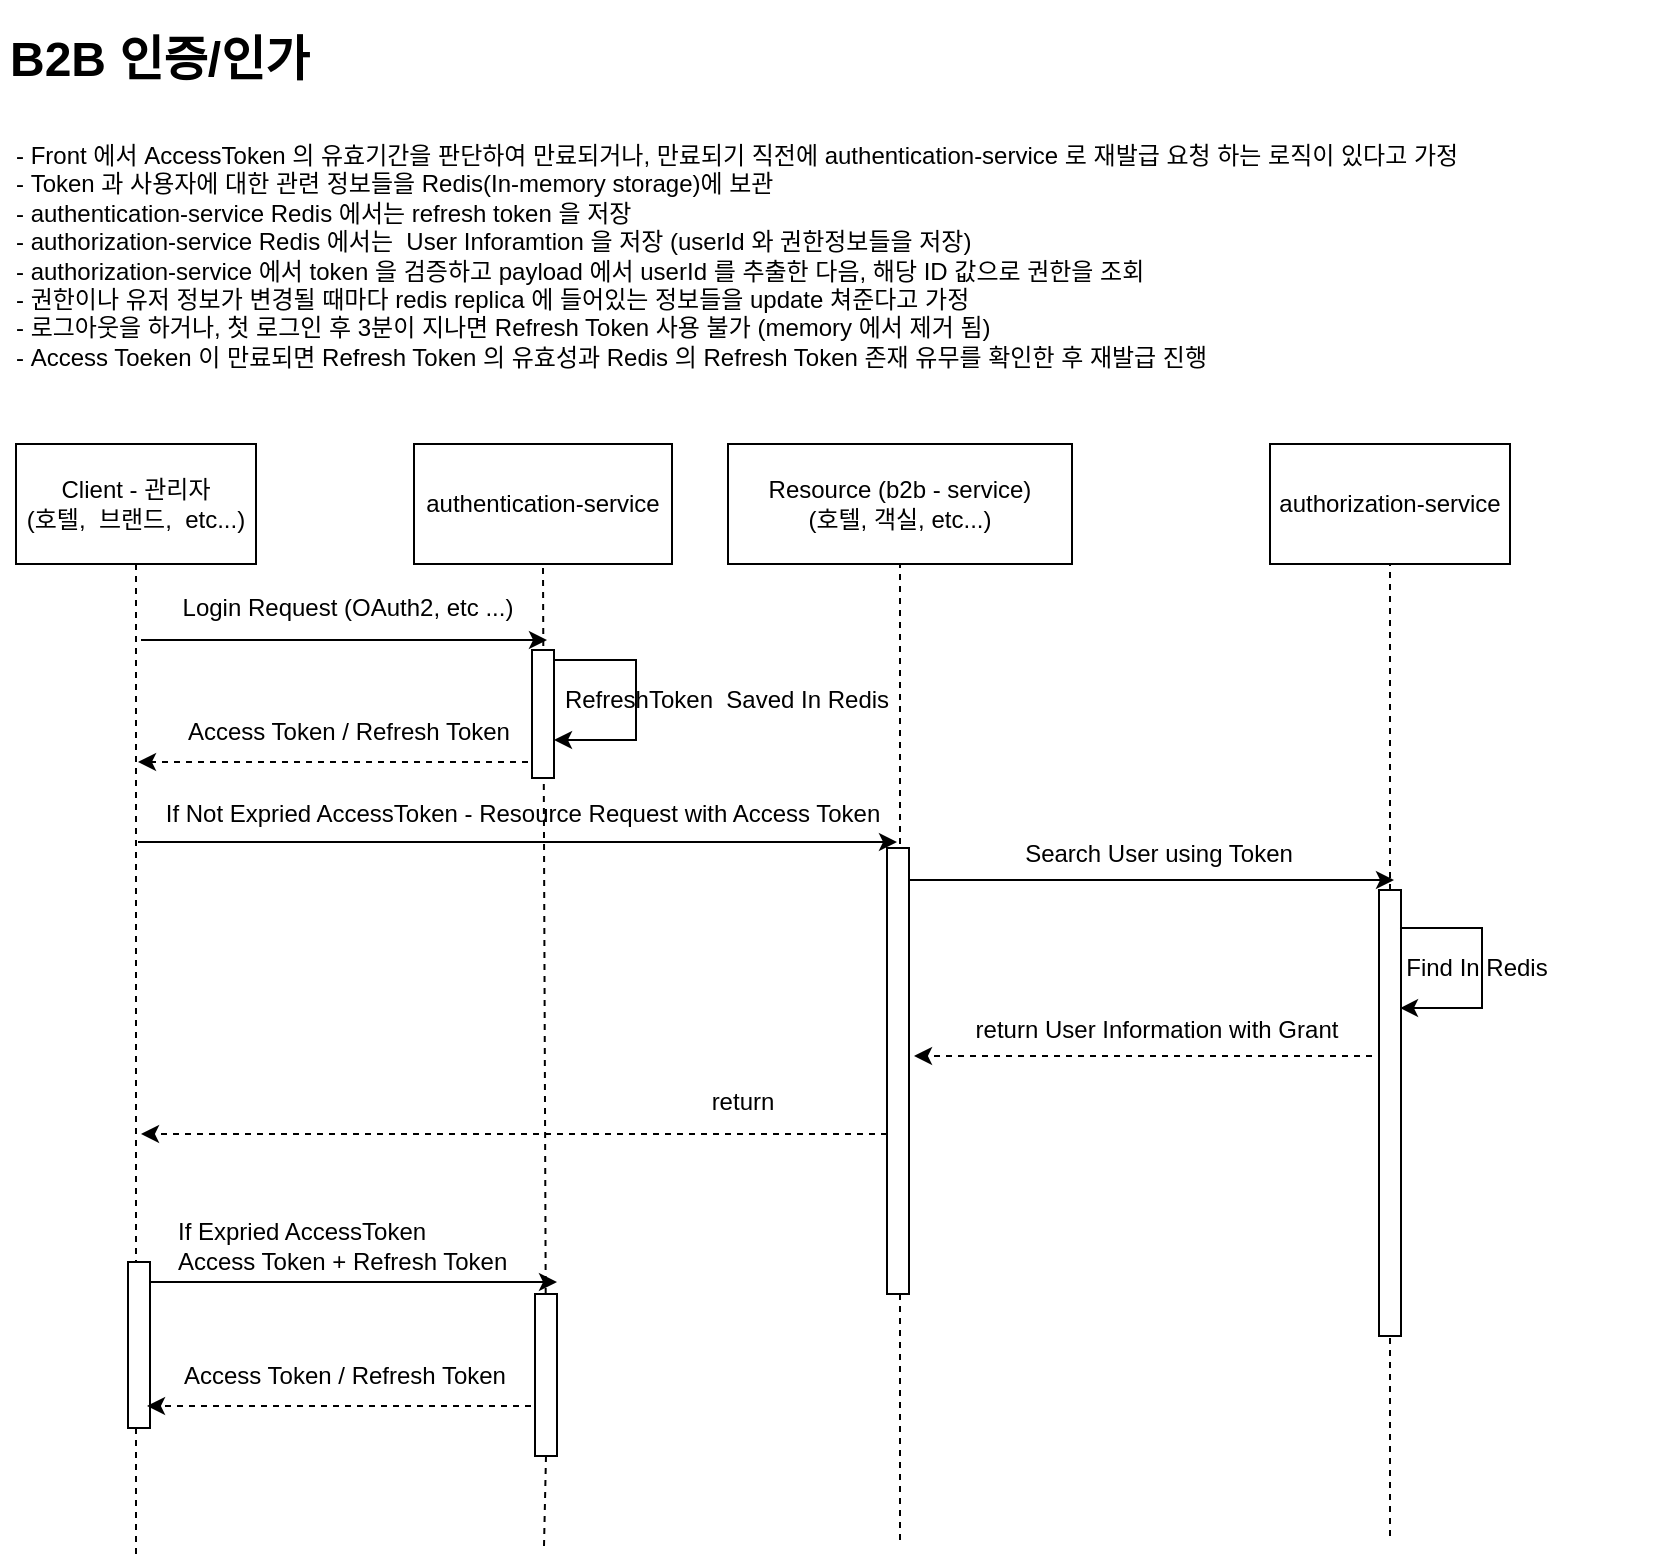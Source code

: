 <mxfile version="17.4.1" type="github">
  <diagram id="IrGgiRlmW6_dUhyTT4IY" name="Page-1">
    <mxGraphModel dx="1422" dy="1923" grid="0" gridSize="10" guides="1" tooltips="1" connect="1" arrows="1" fold="1" page="1" pageScale="1" pageWidth="827" pageHeight="1169" math="0" shadow="0">
      <root>
        <mxCell id="0" />
        <mxCell id="1" parent="0" />
        <mxCell id="iuF1NLF-qFcUfZnnZ7mx-3" value="authentication-service" style="rounded=0;whiteSpace=wrap;html=1;" parent="1" vertex="1">
          <mxGeometry x="226" y="-934" width="129" height="60" as="geometry" />
        </mxCell>
        <mxCell id="iuF1NLF-qFcUfZnnZ7mx-5" value="authorization-service" style="rounded=0;whiteSpace=wrap;html=1;labelBackgroundColor=default;" parent="1" vertex="1">
          <mxGeometry x="654" y="-934" width="120" height="60" as="geometry" />
        </mxCell>
        <mxCell id="iuF1NLF-qFcUfZnnZ7mx-6" value="Client - 관리자&lt;br&gt;(호텔,&amp;nbsp; 브랜드,&amp;nbsp; etc...)" style="rounded=0;whiteSpace=wrap;html=1;" parent="1" vertex="1">
          <mxGeometry x="27" y="-934" width="120" height="60" as="geometry" />
        </mxCell>
        <mxCell id="iuF1NLF-qFcUfZnnZ7mx-10" value="&lt;h1&gt;B2B 인증/인가&lt;/h1&gt;" style="text;html=1;strokeColor=none;fillColor=none;spacing=5;spacingTop=-20;whiteSpace=wrap;overflow=hidden;rounded=0;" parent="1" vertex="1">
          <mxGeometry x="19" y="-1146" width="403" height="43" as="geometry" />
        </mxCell>
        <mxCell id="iuF1NLF-qFcUfZnnZ7mx-11" value="Resource (b2b - service)&lt;br&gt;(호텔, 객실, etc...)" style="rounded=0;whiteSpace=wrap;html=1;" parent="1" vertex="1">
          <mxGeometry x="383" y="-934" width="172" height="60" as="geometry" />
        </mxCell>
        <mxCell id="iuF1NLF-qFcUfZnnZ7mx-13" value="" style="endArrow=none;dashed=1;html=1;rounded=0;entryX=0.5;entryY=1;entryDx=0;entryDy=0;" parent="1" target="iuF1NLF-qFcUfZnnZ7mx-6" edge="1">
          <mxGeometry width="50" height="50" relative="1" as="geometry">
            <mxPoint x="87" y="-379" as="sourcePoint" />
            <mxPoint x="77" y="-787" as="targetPoint" />
          </mxGeometry>
        </mxCell>
        <mxCell id="iuF1NLF-qFcUfZnnZ7mx-16" value="" style="endArrow=none;dashed=1;html=1;rounded=0;entryX=0.5;entryY=1;entryDx=0;entryDy=0;startArrow=none;" parent="1" target="iuF1NLF-qFcUfZnnZ7mx-3" edge="1" source="XttH_GJxqyAqiv7cMvlf-16">
          <mxGeometry width="50" height="50" relative="1" as="geometry">
            <mxPoint x="291" y="-383" as="sourcePoint" />
            <mxPoint x="290" y="-865" as="targetPoint" />
          </mxGeometry>
        </mxCell>
        <mxCell id="iuF1NLF-qFcUfZnnZ7mx-17" value="" style="endArrow=none;dashed=1;html=1;rounded=0;entryX=0.5;entryY=1;entryDx=0;entryDy=0;" parent="1" target="iuF1NLF-qFcUfZnnZ7mx-11" edge="1">
          <mxGeometry width="50" height="50" relative="1" as="geometry">
            <mxPoint x="469" y="-386" as="sourcePoint" />
            <mxPoint x="383" y="-653" as="targetPoint" />
          </mxGeometry>
        </mxCell>
        <mxCell id="iuF1NLF-qFcUfZnnZ7mx-18" value="" style="endArrow=none;dashed=1;html=1;rounded=0;entryX=0.5;entryY=1;entryDx=0;entryDy=0;startArrow=none;" parent="1" target="iuF1NLF-qFcUfZnnZ7mx-5" edge="1" source="XttH_GJxqyAqiv7cMvlf-25">
          <mxGeometry width="50" height="50" relative="1" as="geometry">
            <mxPoint x="714" y="-388" as="sourcePoint" />
            <mxPoint x="433" y="-653" as="targetPoint" />
          </mxGeometry>
        </mxCell>
        <mxCell id="iuF1NLF-qFcUfZnnZ7mx-19" value="" style="endArrow=classic;html=1;rounded=0;" parent="1" edge="1">
          <mxGeometry width="50" height="50" relative="1" as="geometry">
            <mxPoint x="89.5" y="-836" as="sourcePoint" />
            <mxPoint x="292.5" y="-836" as="targetPoint" />
          </mxGeometry>
        </mxCell>
        <mxCell id="iuF1NLF-qFcUfZnnZ7mx-20" value="Login Request (OAuth2, etc ...)" style="text;html=1;strokeColor=none;fillColor=none;align=center;verticalAlign=middle;whiteSpace=wrap;rounded=0;" parent="1" vertex="1">
          <mxGeometry x="104" y="-863" width="178" height="21" as="geometry" />
        </mxCell>
        <mxCell id="iuF1NLF-qFcUfZnnZ7mx-22" value="" style="rounded=0;whiteSpace=wrap;html=1;" parent="1" vertex="1">
          <mxGeometry x="285" y="-831" width="11" height="64" as="geometry" />
        </mxCell>
        <mxCell id="iuF1NLF-qFcUfZnnZ7mx-29" value="Access Token / Refresh Token" style="text;html=1;strokeColor=none;fillColor=none;align=center;verticalAlign=middle;whiteSpace=wrap;rounded=0;" parent="1" vertex="1">
          <mxGeometry x="107.5" y="-801" width="171" height="21" as="geometry" />
        </mxCell>
        <mxCell id="iuF1NLF-qFcUfZnnZ7mx-32" value="" style="endArrow=classic;html=1;rounded=0;" parent="1" edge="1">
          <mxGeometry width="50" height="50" relative="1" as="geometry">
            <mxPoint x="88" y="-735" as="sourcePoint" />
            <mxPoint x="467.5" y="-735" as="targetPoint" />
          </mxGeometry>
        </mxCell>
        <mxCell id="iuF1NLF-qFcUfZnnZ7mx-33" value="If Not Expried AccessToken - Resource Request with Access Token" style="text;html=1;strokeColor=none;fillColor=none;align=center;verticalAlign=middle;whiteSpace=wrap;rounded=0;" parent="1" vertex="1">
          <mxGeometry x="97.5" y="-758" width="365" height="18" as="geometry" />
        </mxCell>
        <mxCell id="iuF1NLF-qFcUfZnnZ7mx-34" value="" style="rounded=0;whiteSpace=wrap;html=1;" parent="1" vertex="1">
          <mxGeometry x="462.5" y="-732" width="11" height="223" as="geometry" />
        </mxCell>
        <mxCell id="XttH_GJxqyAqiv7cMvlf-6" value="" style="endArrow=classic;html=1;rounded=0;dashed=1;" edge="1" parent="1">
          <mxGeometry width="50" height="50" relative="1" as="geometry">
            <mxPoint x="283" y="-775" as="sourcePoint" />
            <mxPoint x="88" y="-775" as="targetPoint" />
          </mxGeometry>
        </mxCell>
        <mxCell id="XttH_GJxqyAqiv7cMvlf-8" value="- Front 에서 AccessToken 의 유효기간을 판단하여 만료되거나, 만료되기 직전에 authentication-service 로 재발급 요청 하는 로직이 있다고 가정&lt;br&gt;- Token 과 사용자에 대한 관련 정보들을 Redis(In-memory storage)에 보관&lt;br&gt;- authentication-service Redis 에서는 refresh token 을 저장&lt;br&gt;- authorization-service Redis 에서는&amp;nbsp; User Inforamtion 을 저장 (userId 와 권한정보들을 저장)&lt;br&gt;- authorization-service 에서 token 을 검증하고 payload 에서 userId 를 추출한 다음, 해당 ID 값으로 권한을 조회&lt;br&gt;- 권한이나 유저 정보가 변경될 때마다 redis replica 에 들어있는 정보들을 update 쳐준다고 가정&lt;br&gt;- 로그아웃을 하거나, 첫 로그인 후 3분이 지나면 Refresh Token 사용 불가 (memory 에서 제거 됨)&lt;br&gt;- Access Toeken 이 만료되면 Refresh Token 의 유효성과 Redis 의 Refresh Token 존재 유무를 확인한 후 재발급 진행" style="text;html=1;strokeColor=none;fillColor=none;align=left;verticalAlign=middle;whiteSpace=wrap;rounded=0;" vertex="1" parent="1">
          <mxGeometry x="25" y="-1103" width="782.5" height="149" as="geometry" />
        </mxCell>
        <mxCell id="XttH_GJxqyAqiv7cMvlf-9" value="" style="endArrow=classic;html=1;rounded=0;dashed=1;" edge="1" parent="1">
          <mxGeometry width="50" height="50" relative="1" as="geometry">
            <mxPoint x="462.5" y="-589" as="sourcePoint" />
            <mxPoint x="89.5" y="-589" as="targetPoint" />
          </mxGeometry>
        </mxCell>
        <mxCell id="XttH_GJxqyAqiv7cMvlf-10" value="return" style="text;html=1;strokeColor=none;fillColor=none;align=center;verticalAlign=middle;whiteSpace=wrap;rounded=0;" vertex="1" parent="1">
          <mxGeometry x="362.5" y="-616" width="55" height="21" as="geometry" />
        </mxCell>
        <mxCell id="XttH_GJxqyAqiv7cMvlf-11" value="" style="rounded=0;whiteSpace=wrap;html=1;" vertex="1" parent="1">
          <mxGeometry x="83" y="-525" width="11" height="83" as="geometry" />
        </mxCell>
        <mxCell id="XttH_GJxqyAqiv7cMvlf-12" value="" style="endArrow=classic;html=1;rounded=0;" edge="1" parent="1">
          <mxGeometry width="50" height="50" relative="1" as="geometry">
            <mxPoint x="94.5" y="-515" as="sourcePoint" />
            <mxPoint x="297.5" y="-515" as="targetPoint" />
          </mxGeometry>
        </mxCell>
        <mxCell id="XttH_GJxqyAqiv7cMvlf-13" value="If Expried AccessToken&amp;nbsp;&lt;br&gt;Access Token + Refresh Token" style="text;html=1;strokeColor=none;fillColor=none;align=left;verticalAlign=middle;whiteSpace=wrap;rounded=0;" vertex="1" parent="1">
          <mxGeometry x="106" y="-542" width="193.5" height="18" as="geometry" />
        </mxCell>
        <mxCell id="XttH_GJxqyAqiv7cMvlf-16" value="" style="rounded=0;whiteSpace=wrap;html=1;" vertex="1" parent="1">
          <mxGeometry x="286.5" y="-509" width="11" height="81" as="geometry" />
        </mxCell>
        <mxCell id="XttH_GJxqyAqiv7cMvlf-17" value="" style="endArrow=none;dashed=1;html=1;rounded=0;entryX=0.5;entryY=1;entryDx=0;entryDy=0;" edge="1" parent="1" target="XttH_GJxqyAqiv7cMvlf-16">
          <mxGeometry width="50" height="50" relative="1" as="geometry">
            <mxPoint x="291" y="-383" as="sourcePoint" />
            <mxPoint x="290.5" y="-874" as="targetPoint" />
          </mxGeometry>
        </mxCell>
        <mxCell id="XttH_GJxqyAqiv7cMvlf-18" value="" style="endArrow=classic;html=1;rounded=0;dashed=1;" edge="1" parent="1">
          <mxGeometry width="50" height="50" relative="1" as="geometry">
            <mxPoint x="284.5" y="-453" as="sourcePoint" />
            <mxPoint x="92.5" y="-453" as="targetPoint" />
          </mxGeometry>
        </mxCell>
        <mxCell id="XttH_GJxqyAqiv7cMvlf-20" value="Access Token / Refresh Token" style="text;html=1;strokeColor=none;fillColor=none;align=center;verticalAlign=middle;whiteSpace=wrap;rounded=0;" vertex="1" parent="1">
          <mxGeometry x="106" y="-479" width="171" height="21" as="geometry" />
        </mxCell>
        <mxCell id="XttH_GJxqyAqiv7cMvlf-21" value="" style="endArrow=classic;html=1;rounded=0;" edge="1" parent="1">
          <mxGeometry width="50" height="50" relative="1" as="geometry">
            <mxPoint x="473.5" y="-716" as="sourcePoint" />
            <mxPoint x="716" y="-716" as="targetPoint" />
          </mxGeometry>
        </mxCell>
        <mxCell id="XttH_GJxqyAqiv7cMvlf-22" value="" style="endArrow=classic;html=1;rounded=0;exitX=1;exitY=0.078;exitDx=0;exitDy=0;exitPerimeter=0;" edge="1" parent="1" source="iuF1NLF-qFcUfZnnZ7mx-22">
          <mxGeometry width="50" height="50" relative="1" as="geometry">
            <mxPoint x="301" y="-826" as="sourcePoint" />
            <mxPoint x="296" y="-786" as="targetPoint" />
            <Array as="points">
              <mxPoint x="337" y="-826" />
              <mxPoint x="337" y="-786" />
            </Array>
          </mxGeometry>
        </mxCell>
        <mxCell id="XttH_GJxqyAqiv7cMvlf-23" value="RefreshToken&amp;nbsp; Saved In Redis" style="text;html=1;strokeColor=none;fillColor=none;align=center;verticalAlign=middle;whiteSpace=wrap;rounded=0;" vertex="1" parent="1">
          <mxGeometry x="282" y="-817" width="201" height="21" as="geometry" />
        </mxCell>
        <mxCell id="XttH_GJxqyAqiv7cMvlf-25" value="" style="rounded=0;whiteSpace=wrap;html=1;" vertex="1" parent="1">
          <mxGeometry x="708.5" y="-711" width="11" height="223" as="geometry" />
        </mxCell>
        <mxCell id="XttH_GJxqyAqiv7cMvlf-26" value="" style="endArrow=none;dashed=1;html=1;rounded=0;entryX=0.5;entryY=1;entryDx=0;entryDy=0;" edge="1" parent="1" target="XttH_GJxqyAqiv7cMvlf-25">
          <mxGeometry width="50" height="50" relative="1" as="geometry">
            <mxPoint x="714" y="-388" as="sourcePoint" />
            <mxPoint x="714" y="-874" as="targetPoint" />
          </mxGeometry>
        </mxCell>
        <mxCell id="XttH_GJxqyAqiv7cMvlf-27" value="Search User using Token" style="text;html=1;strokeColor=none;fillColor=none;align=center;verticalAlign=middle;whiteSpace=wrap;rounded=0;" vertex="1" parent="1">
          <mxGeometry x="502" y="-738" width="192.5" height="18" as="geometry" />
        </mxCell>
        <mxCell id="XttH_GJxqyAqiv7cMvlf-28" value="" style="endArrow=classic;html=1;rounded=0;dashed=1;" edge="1" parent="1">
          <mxGeometry width="50" height="50" relative="1" as="geometry">
            <mxPoint x="705" y="-628" as="sourcePoint" />
            <mxPoint x="476" y="-628" as="targetPoint" />
          </mxGeometry>
        </mxCell>
        <mxCell id="XttH_GJxqyAqiv7cMvlf-29" value="return User Information with Grant" style="text;html=1;strokeColor=none;fillColor=none;align=center;verticalAlign=middle;whiteSpace=wrap;rounded=0;" vertex="1" parent="1">
          <mxGeometry x="501" y="-650" width="192.5" height="18" as="geometry" />
        </mxCell>
        <mxCell id="XttH_GJxqyAqiv7cMvlf-30" value="" style="endArrow=classic;html=1;rounded=0;exitX=1;exitY=0.078;exitDx=0;exitDy=0;exitPerimeter=0;" edge="1" parent="1">
          <mxGeometry width="50" height="50" relative="1" as="geometry">
            <mxPoint x="719" y="-691.998" as="sourcePoint" />
            <mxPoint x="719" y="-651.99" as="targetPoint" />
            <Array as="points">
              <mxPoint x="760" y="-691.99" />
              <mxPoint x="760" y="-651.99" />
            </Array>
          </mxGeometry>
        </mxCell>
        <mxCell id="XttH_GJxqyAqiv7cMvlf-31" value="Find In Redis" style="text;html=1;strokeColor=none;fillColor=none;align=center;verticalAlign=middle;whiteSpace=wrap;rounded=0;" vertex="1" parent="1">
          <mxGeometry x="657" y="-683" width="201" height="21" as="geometry" />
        </mxCell>
      </root>
    </mxGraphModel>
  </diagram>
</mxfile>
